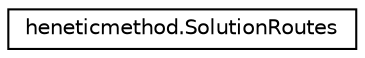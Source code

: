 digraph "Graphical Class Hierarchy"
{
  edge [fontname="Helvetica",fontsize="10",labelfontname="Helvetica",labelfontsize="10"];
  node [fontname="Helvetica",fontsize="10",shape=record];
  rankdir="LR";
  Node1 [label="heneticmethod.SolutionRoutes",height=0.2,width=0.4,color="black", fillcolor="white", style="filled",URL="$interfaceheneticmethod_1_1_solution_routes.html"];
}
